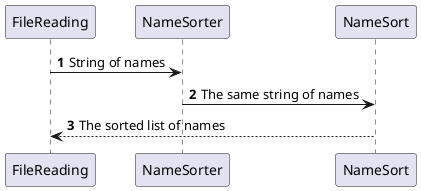 @startuml
'https://plantuml.com/sequence-diagram

autonumber
FileReading->NameSorter: String of names
NameSorter->NameSort: The same string of names
NameSort-->FileReading: The sorted list of names
@enduml